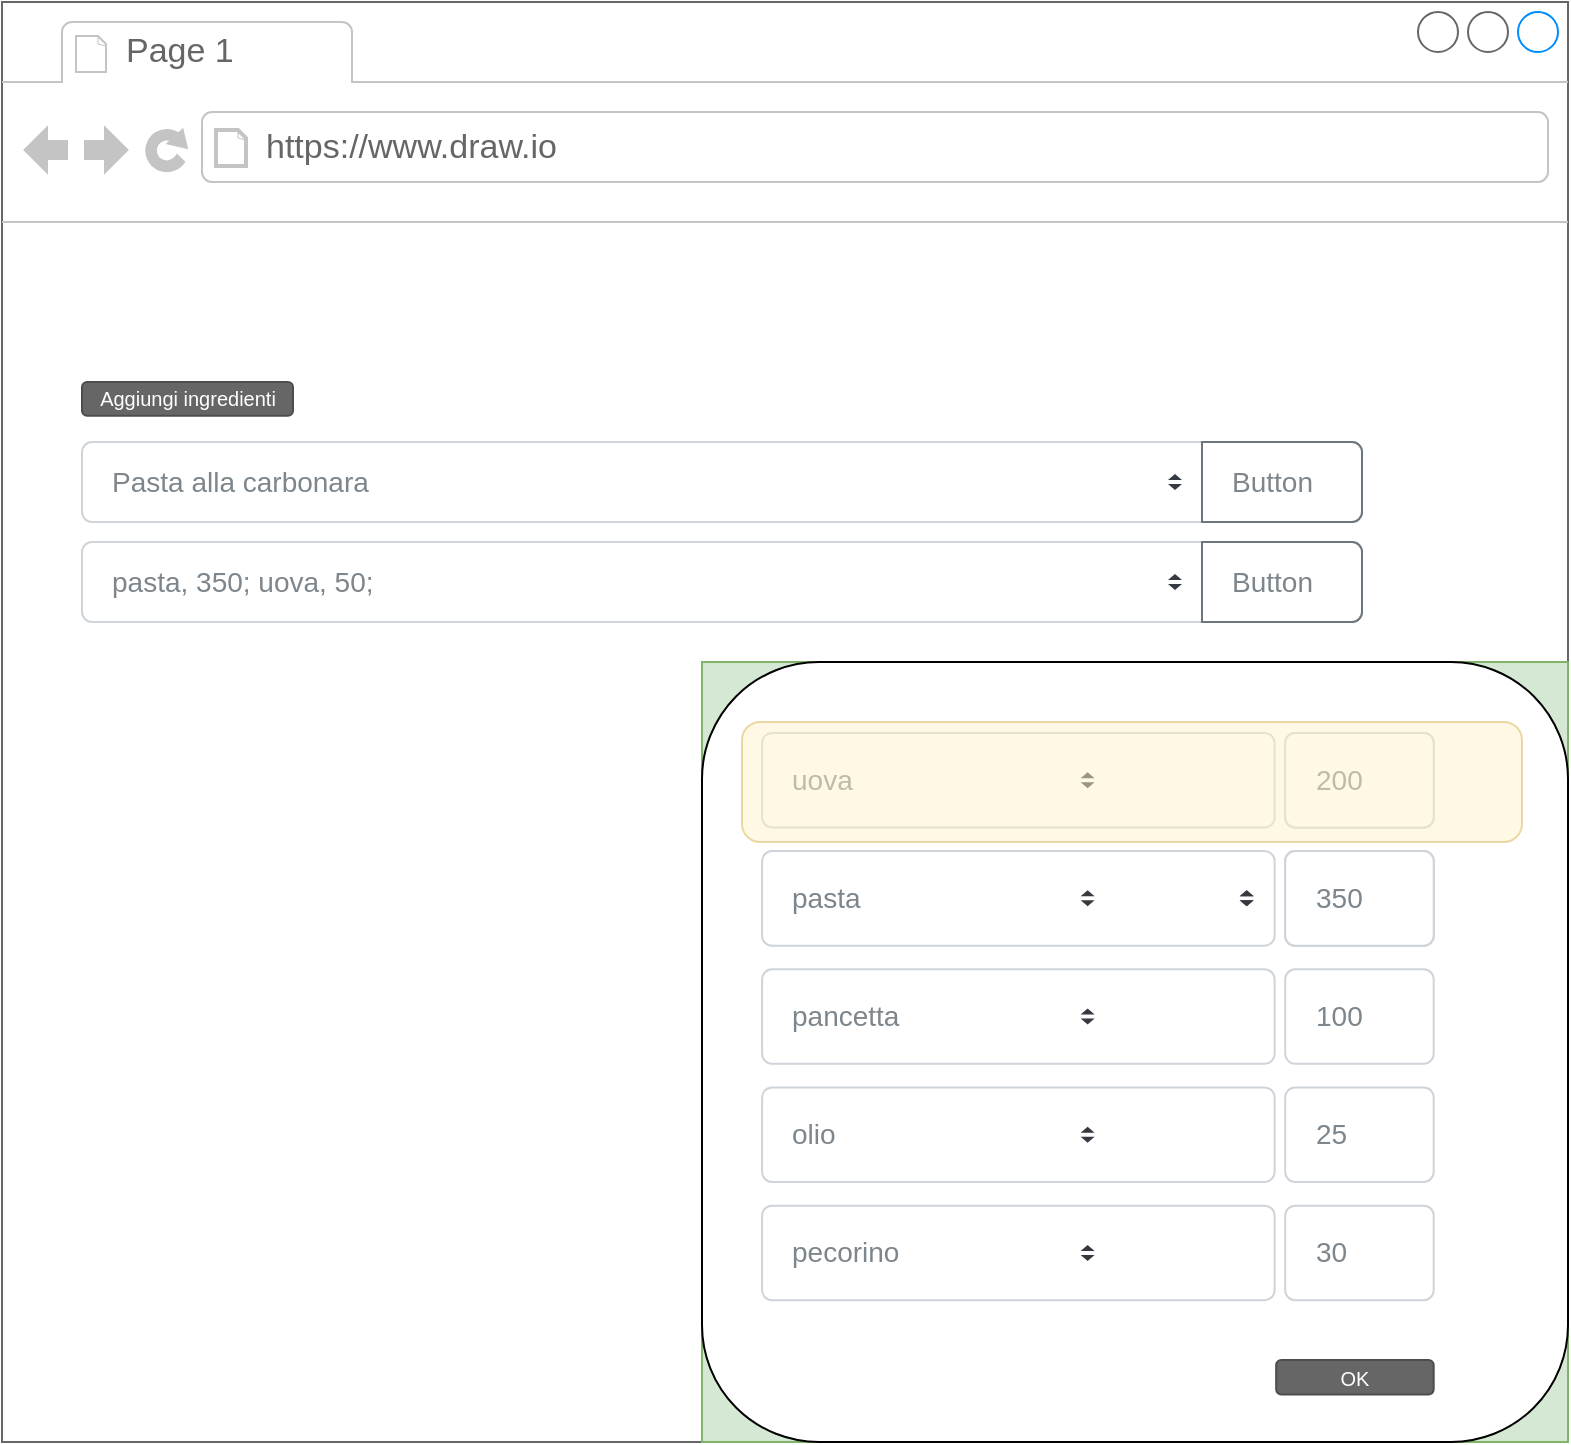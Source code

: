 <mxfile version="17.1.3" type="device"><diagram id="LPqXZConSr9A7qj5EqKv" name="Page-1"><mxGraphModel dx="1417" dy="752" grid="1" gridSize="10" guides="1" tooltips="1" connect="1" arrows="1" fold="1" page="1" pageScale="1" pageWidth="827" pageHeight="1169" math="0" shadow="0"><root><mxCell id="0"/><mxCell id="1" parent="0"/><mxCell id="75fO7aYUa97i8n4cmb4c-1" value="" style="strokeWidth=1;shadow=0;dashed=0;align=center;html=1;shape=mxgraph.mockup.containers.browserWindow;rSize=0;strokeColor=#666666;strokeColor2=#008cff;strokeColor3=#c4c4c4;mainText=,;recursiveResize=0;" vertex="1" parent="1"><mxGeometry x="50" y="40" width="783" height="720" as="geometry"/></mxCell><mxCell id="75fO7aYUa97i8n4cmb4c-2" value="Page 1" style="strokeWidth=1;shadow=0;dashed=0;align=center;html=1;shape=mxgraph.mockup.containers.anchor;fontSize=17;fontColor=#666666;align=left;" vertex="1" parent="75fO7aYUa97i8n4cmb4c-1"><mxGeometry x="60" y="12" width="110" height="26" as="geometry"/></mxCell><mxCell id="75fO7aYUa97i8n4cmb4c-3" value="https://www.draw.io" style="strokeWidth=1;shadow=0;dashed=0;align=center;html=1;shape=mxgraph.mockup.containers.anchor;rSize=0;fontSize=17;fontColor=#666666;align=left;" vertex="1" parent="75fO7aYUa97i8n4cmb4c-1"><mxGeometry x="130" y="60" width="250" height="26" as="geometry"/></mxCell><mxCell id="75fO7aYUa97i8n4cmb4c-4" value="Pasta alla carbonara" style="html=1;shadow=0;dashed=0;shape=mxgraph.bootstrap.rrect;rSize=5;strokeColor=#CED4DA;html=1;whiteSpace=wrap;fillColor=#FFFFFF;fontColor=#7D868C;align=left;spacing=15;fontSize=14;" vertex="1" parent="75fO7aYUa97i8n4cmb4c-1"><mxGeometry x="40" y="220" width="640" height="40" as="geometry"/></mxCell><mxCell id="75fO7aYUa97i8n4cmb4c-5" value="" style="shape=triangle;direction=south;fillColor=#343A40;strokeColor=none;perimeter=none;" vertex="1" parent="75fO7aYUa97i8n4cmb4c-4"><mxGeometry x="1" y="0.5" width="7" height="3" relative="1" as="geometry"><mxPoint x="-97" y="1" as="offset"/></mxGeometry></mxCell><mxCell id="75fO7aYUa97i8n4cmb4c-6" value="" style="shape=triangle;direction=north;fillColor=#343A40;strokeColor=none;perimeter=none;" vertex="1" parent="75fO7aYUa97i8n4cmb4c-4"><mxGeometry x="1" y="0.5" width="7" height="3" relative="1" as="geometry"><mxPoint x="-97" y="-4" as="offset"/></mxGeometry></mxCell><mxCell id="75fO7aYUa97i8n4cmb4c-7" value="Button" style="html=1;shadow=0;dashed=0;shape=mxgraph.bootstrap.rightButton;strokeColor=#6C757D;gradientColor=inherit;fontColor=inherit;fillColor=#ffffff;rSize=5;perimeter=none;whiteSpace=wrap;resizeHeight=1;fontSize=14;align=left;spacing=15;" vertex="1" parent="75fO7aYUa97i8n4cmb4c-4"><mxGeometry x="1" width="80" height="40" relative="1" as="geometry"><mxPoint x="-80" as="offset"/></mxGeometry></mxCell><mxCell id="75fO7aYUa97i8n4cmb4c-39" value="pasta, 350; uova, 50;" style="html=1;shadow=0;dashed=0;shape=mxgraph.bootstrap.rrect;rSize=5;strokeColor=#CED4DA;html=1;whiteSpace=wrap;fillColor=#FFFFFF;fontColor=#7D868C;align=left;spacing=15;fontSize=14;" vertex="1" parent="75fO7aYUa97i8n4cmb4c-1"><mxGeometry x="40" y="270" width="640" height="40" as="geometry"/></mxCell><mxCell id="75fO7aYUa97i8n4cmb4c-40" value="" style="shape=triangle;direction=south;fillColor=#343A40;strokeColor=none;perimeter=none;" vertex="1" parent="75fO7aYUa97i8n4cmb4c-39"><mxGeometry x="1" y="0.5" width="7" height="3" relative="1" as="geometry"><mxPoint x="-97" y="1" as="offset"/></mxGeometry></mxCell><mxCell id="75fO7aYUa97i8n4cmb4c-41" value="" style="shape=triangle;direction=north;fillColor=#343A40;strokeColor=none;perimeter=none;" vertex="1" parent="75fO7aYUa97i8n4cmb4c-39"><mxGeometry x="1" y="0.5" width="7" height="3" relative="1" as="geometry"><mxPoint x="-97" y="-4" as="offset"/></mxGeometry></mxCell><mxCell id="75fO7aYUa97i8n4cmb4c-42" value="Button" style="html=1;shadow=0;dashed=0;shape=mxgraph.bootstrap.rightButton;strokeColor=#6C757D;gradientColor=inherit;fontColor=inherit;fillColor=#ffffff;rSize=5;perimeter=none;whiteSpace=wrap;resizeHeight=1;fontSize=14;align=left;spacing=15;" vertex="1" parent="75fO7aYUa97i8n4cmb4c-39"><mxGeometry x="1" width="80" height="40" relative="1" as="geometry"><mxPoint x="-80" as="offset"/></mxGeometry></mxCell><mxCell id="75fO7aYUa97i8n4cmb4c-43" value="Aggiungi ingredienti" style="rounded=1;html=1;shadow=0;dashed=0;whiteSpace=wrap;fontSize=10;fillColor=#666666;align=center;strokeColor=#4D4D4D;fontColor=#ffffff;" vertex="1" parent="75fO7aYUa97i8n4cmb4c-1"><mxGeometry x="40" y="190" width="105.5" height="16.88" as="geometry"/></mxCell><mxCell id="75fO7aYUa97i8n4cmb4c-73" value="" style="group;fillColor=#d5e8d4;strokeColor=#82b366;" vertex="1" connectable="0" parent="75fO7aYUa97i8n4cmb4c-1"><mxGeometry x="350" y="330" width="433" height="390" as="geometry"/></mxCell><mxCell id="75fO7aYUa97i8n4cmb4c-44" value="" style="rounded=1;whiteSpace=wrap;html=1;" vertex="1" parent="75fO7aYUa97i8n4cmb4c-73"><mxGeometry width="433" height="390.0" as="geometry"/></mxCell><mxCell id="75fO7aYUa97i8n4cmb4c-45" value="uova" style="html=1;shadow=0;dashed=0;shape=mxgraph.bootstrap.rrect;rSize=5;strokeColor=#CED4DA;html=1;whiteSpace=wrap;fillColor=#FFFFFF;fontColor=#7D868C;align=left;spacing=15;fontSize=14;" vertex="1" parent="75fO7aYUa97i8n4cmb4c-73"><mxGeometry x="30.045" y="35.455" width="256.265" height="47.273" as="geometry"/></mxCell><mxCell id="75fO7aYUa97i8n4cmb4c-46" value="" style="shape=triangle;direction=south;fillColor=#343A40;strokeColor=none;perimeter=none;" vertex="1" parent="75fO7aYUa97i8n4cmb4c-45"><mxGeometry x="1" y="0.5" width="7" height="3" relative="1" as="geometry"><mxPoint x="-97" y="1" as="offset"/></mxGeometry></mxCell><mxCell id="75fO7aYUa97i8n4cmb4c-47" value="" style="shape=triangle;direction=north;fillColor=#343A40;strokeColor=none;perimeter=none;" vertex="1" parent="75fO7aYUa97i8n4cmb4c-45"><mxGeometry x="1" y="0.5" width="7" height="3" relative="1" as="geometry"><mxPoint x="-97" y="-4" as="offset"/></mxGeometry></mxCell><mxCell id="75fO7aYUa97i8n4cmb4c-48" value="200" style="html=1;shadow=0;dashed=0;shape=mxgraph.bootstrap.rrect;rSize=5;strokeColor=#CED4DA;html=1;whiteSpace=wrap;fillColor=#FFFFFF;fontColor=#7D868C;align=left;spacing=15;fontSize=14;" vertex="1" parent="75fO7aYUa97i8n4cmb4c-73"><mxGeometry x="291.612" y="35.455" width="74.229" height="47.273" as="geometry"/></mxCell><mxCell id="75fO7aYUa97i8n4cmb4c-49" value="350" style="html=1;shadow=0;dashed=0;shape=mxgraph.bootstrap.rrect;rSize=5;strokeColor=#CED4DA;html=1;whiteSpace=wrap;fillColor=#FFFFFF;fontColor=#7D868C;align=left;spacing=15;fontSize=14;" vertex="1" parent="75fO7aYUa97i8n4cmb4c-73"><mxGeometry x="291.612" y="94.545" width="74.229" height="47.273" as="geometry"/></mxCell><mxCell id="75fO7aYUa97i8n4cmb4c-50" value="" style="shape=triangle;direction=south;fillColor=#343A40;strokeColor=none;perimeter=none;" vertex="1" parent="75fO7aYUa97i8n4cmb4c-49"><mxGeometry x="1" y="0.5" width="7" height="3" relative="1" as="geometry"><mxPoint x="-97" y="1" as="offset"/></mxGeometry></mxCell><mxCell id="75fO7aYUa97i8n4cmb4c-51" value="" style="shape=triangle;direction=north;fillColor=#343A40;strokeColor=none;perimeter=none;" vertex="1" parent="75fO7aYUa97i8n4cmb4c-49"><mxGeometry x="1" y="0.5" width="7" height="3" relative="1" as="geometry"><mxPoint x="-97" y="-4" as="offset"/></mxGeometry></mxCell><mxCell id="75fO7aYUa97i8n4cmb4c-52" value="pasta" style="html=1;shadow=0;dashed=0;shape=mxgraph.bootstrap.rrect;rSize=5;strokeColor=#CED4DA;html=1;whiteSpace=wrap;fillColor=#FFFFFF;fontColor=#7D868C;align=left;spacing=15;fontSize=14;" vertex="1" parent="75fO7aYUa97i8n4cmb4c-73"><mxGeometry x="30.045" y="94.545" width="256.265" height="47.273" as="geometry"/></mxCell><mxCell id="75fO7aYUa97i8n4cmb4c-53" value="" style="shape=triangle;direction=south;fillColor=#343A40;strokeColor=none;perimeter=none;" vertex="1" parent="75fO7aYUa97i8n4cmb4c-52"><mxGeometry x="1" y="0.5" width="7" height="3" relative="1" as="geometry"><mxPoint x="-97" y="1" as="offset"/></mxGeometry></mxCell><mxCell id="75fO7aYUa97i8n4cmb4c-54" value="" style="shape=triangle;direction=north;fillColor=#343A40;strokeColor=none;perimeter=none;" vertex="1" parent="75fO7aYUa97i8n4cmb4c-52"><mxGeometry x="1" y="0.5" width="7" height="3" relative="1" as="geometry"><mxPoint x="-97" y="-4" as="offset"/></mxGeometry></mxCell><mxCell id="75fO7aYUa97i8n4cmb4c-55" value="100" style="html=1;shadow=0;dashed=0;shape=mxgraph.bootstrap.rrect;rSize=5;strokeColor=#CED4DA;html=1;whiteSpace=wrap;fillColor=#FFFFFF;fontColor=#7D868C;align=left;spacing=15;fontSize=14;" vertex="1" parent="75fO7aYUa97i8n4cmb4c-73"><mxGeometry x="291.612" y="153.636" width="74.229" height="47.273" as="geometry"/></mxCell><mxCell id="75fO7aYUa97i8n4cmb4c-56" value="" style="shape=triangle;direction=south;fillColor=#343A40;strokeColor=none;perimeter=none;" vertex="1" parent="75fO7aYUa97i8n4cmb4c-55"><mxGeometry x="1" y="0.5" width="7" height="3" relative="1" as="geometry"><mxPoint x="-97" y="1" as="offset"/></mxGeometry></mxCell><mxCell id="75fO7aYUa97i8n4cmb4c-57" value="" style="shape=triangle;direction=north;fillColor=#343A40;strokeColor=none;perimeter=none;" vertex="1" parent="75fO7aYUa97i8n4cmb4c-55"><mxGeometry x="1" y="0.5" width="7" height="3" relative="1" as="geometry"><mxPoint x="-97" y="-4" as="offset"/></mxGeometry></mxCell><mxCell id="75fO7aYUa97i8n4cmb4c-117" value="200" style="html=1;shadow=0;dashed=0;shape=mxgraph.bootstrap.rrect;rSize=5;strokeColor=#CED4DA;html=1;whiteSpace=wrap;fillColor=#FFFFFF;fontColor=#7D868C;align=left;spacing=15;fontSize=14;" vertex="1" parent="75fO7aYUa97i8n4cmb4c-55"><mxGeometry y="-118.182" width="74.229" height="47.273" as="geometry"/></mxCell><mxCell id="75fO7aYUa97i8n4cmb4c-118" value="350" style="html=1;shadow=0;dashed=0;shape=mxgraph.bootstrap.rrect;rSize=5;strokeColor=#CED4DA;html=1;whiteSpace=wrap;fillColor=#FFFFFF;fontColor=#7D868C;align=left;spacing=15;fontSize=14;" vertex="1" parent="75fO7aYUa97i8n4cmb4c-55"><mxGeometry y="-59.091" width="74.229" height="47.273" as="geometry"/></mxCell><mxCell id="75fO7aYUa97i8n4cmb4c-119" value="" style="shape=triangle;direction=south;fillColor=#343A40;strokeColor=none;perimeter=none;" vertex="1" parent="75fO7aYUa97i8n4cmb4c-118"><mxGeometry x="1" y="0.5" width="7" height="3" relative="1" as="geometry"><mxPoint x="-97" y="1" as="offset"/></mxGeometry></mxCell><mxCell id="75fO7aYUa97i8n4cmb4c-120" value="" style="shape=triangle;direction=north;fillColor=#343A40;strokeColor=none;perimeter=none;" vertex="1" parent="75fO7aYUa97i8n4cmb4c-118"><mxGeometry x="1" y="0.5" width="7" height="3" relative="1" as="geometry"><mxPoint x="-97" y="-4" as="offset"/></mxGeometry></mxCell><mxCell id="75fO7aYUa97i8n4cmb4c-121" value="200" style="html=1;shadow=0;dashed=0;shape=mxgraph.bootstrap.rrect;rSize=5;strokeColor=#CED4DA;html=1;whiteSpace=wrap;fillColor=#FFFFFF;fontColor=#7D868C;align=left;spacing=15;fontSize=14;" vertex="1" parent="75fO7aYUa97i8n4cmb4c-55"><mxGeometry y="-118.182" width="74.229" height="47.273" as="geometry"/></mxCell><mxCell id="75fO7aYUa97i8n4cmb4c-122" value="350" style="html=1;shadow=0;dashed=0;shape=mxgraph.bootstrap.rrect;rSize=5;strokeColor=#CED4DA;html=1;whiteSpace=wrap;fillColor=#FFFFFF;fontColor=#7D868C;align=left;spacing=15;fontSize=14;" vertex="1" parent="75fO7aYUa97i8n4cmb4c-55"><mxGeometry y="-59.091" width="74.229" height="47.273" as="geometry"/></mxCell><mxCell id="75fO7aYUa97i8n4cmb4c-123" value="" style="shape=triangle;direction=south;fillColor=#343A40;strokeColor=none;perimeter=none;" vertex="1" parent="75fO7aYUa97i8n4cmb4c-122"><mxGeometry x="1" y="0.5" width="7" height="3" relative="1" as="geometry"><mxPoint x="-97" y="1" as="offset"/></mxGeometry></mxCell><mxCell id="75fO7aYUa97i8n4cmb4c-124" value="" style="shape=triangle;direction=north;fillColor=#343A40;strokeColor=none;perimeter=none;" vertex="1" parent="75fO7aYUa97i8n4cmb4c-122"><mxGeometry x="1" y="0.5" width="7" height="3" relative="1" as="geometry"><mxPoint x="-97" y="-4" as="offset"/></mxGeometry></mxCell><mxCell id="75fO7aYUa97i8n4cmb4c-58" value="pancetta" style="html=1;shadow=0;dashed=0;shape=mxgraph.bootstrap.rrect;rSize=5;strokeColor=#CED4DA;html=1;whiteSpace=wrap;fillColor=#FFFFFF;fontColor=#7D868C;align=left;spacing=15;fontSize=14;" vertex="1" parent="75fO7aYUa97i8n4cmb4c-73"><mxGeometry x="30.045" y="153.636" width="256.265" height="47.273" as="geometry"/></mxCell><mxCell id="75fO7aYUa97i8n4cmb4c-59" value="" style="shape=triangle;direction=south;fillColor=#343A40;strokeColor=none;perimeter=none;" vertex="1" parent="75fO7aYUa97i8n4cmb4c-58"><mxGeometry x="1" y="0.5" width="7" height="3" relative="1" as="geometry"><mxPoint x="-97" y="1" as="offset"/></mxGeometry></mxCell><mxCell id="75fO7aYUa97i8n4cmb4c-60" value="" style="shape=triangle;direction=north;fillColor=#343A40;strokeColor=none;perimeter=none;" vertex="1" parent="75fO7aYUa97i8n4cmb4c-58"><mxGeometry x="1" y="0.5" width="7" height="3" relative="1" as="geometry"><mxPoint x="-97" y="-4" as="offset"/></mxGeometry></mxCell><mxCell id="75fO7aYUa97i8n4cmb4c-61" value="25" style="html=1;shadow=0;dashed=0;shape=mxgraph.bootstrap.rrect;rSize=5;strokeColor=#CED4DA;html=1;whiteSpace=wrap;fillColor=#FFFFFF;fontColor=#7D868C;align=left;spacing=15;fontSize=14;" vertex="1" parent="75fO7aYUa97i8n4cmb4c-73"><mxGeometry x="291.612" y="212.727" width="74.229" height="47.273" as="geometry"/></mxCell><mxCell id="75fO7aYUa97i8n4cmb4c-62" value="" style="shape=triangle;direction=south;fillColor=#343A40;strokeColor=none;perimeter=none;" vertex="1" parent="75fO7aYUa97i8n4cmb4c-61"><mxGeometry x="1" y="0.5" width="7" height="3" relative="1" as="geometry"><mxPoint x="-97" y="1" as="offset"/></mxGeometry></mxCell><mxCell id="75fO7aYUa97i8n4cmb4c-63" value="" style="shape=triangle;direction=north;fillColor=#343A40;strokeColor=none;perimeter=none;" vertex="1" parent="75fO7aYUa97i8n4cmb4c-61"><mxGeometry x="1" y="0.5" width="7" height="3" relative="1" as="geometry"><mxPoint x="-97" y="-4" as="offset"/></mxGeometry></mxCell><mxCell id="75fO7aYUa97i8n4cmb4c-64" value="olio" style="html=1;shadow=0;dashed=0;shape=mxgraph.bootstrap.rrect;rSize=5;strokeColor=#CED4DA;html=1;whiteSpace=wrap;fillColor=#FFFFFF;fontColor=#7D868C;align=left;spacing=15;fontSize=14;" vertex="1" parent="75fO7aYUa97i8n4cmb4c-73"><mxGeometry x="30.045" y="212.727" width="256.265" height="47.273" as="geometry"/></mxCell><mxCell id="75fO7aYUa97i8n4cmb4c-65" value="" style="shape=triangle;direction=south;fillColor=#343A40;strokeColor=none;perimeter=none;" vertex="1" parent="75fO7aYUa97i8n4cmb4c-64"><mxGeometry x="1" y="0.5" width="7" height="3" relative="1" as="geometry"><mxPoint x="-97" y="1" as="offset"/></mxGeometry></mxCell><mxCell id="75fO7aYUa97i8n4cmb4c-66" value="" style="shape=triangle;direction=north;fillColor=#343A40;strokeColor=none;perimeter=none;" vertex="1" parent="75fO7aYUa97i8n4cmb4c-64"><mxGeometry x="1" y="0.5" width="7" height="3" relative="1" as="geometry"><mxPoint x="-97" y="-4" as="offset"/></mxGeometry></mxCell><mxCell id="75fO7aYUa97i8n4cmb4c-67" value="30" style="html=1;shadow=0;dashed=0;shape=mxgraph.bootstrap.rrect;rSize=5;strokeColor=#CED4DA;html=1;whiteSpace=wrap;fillColor=#FFFFFF;fontColor=#7D868C;align=left;spacing=15;fontSize=14;" vertex="1" parent="75fO7aYUa97i8n4cmb4c-73"><mxGeometry x="291.612" y="271.818" width="74.229" height="47.273" as="geometry"/></mxCell><mxCell id="75fO7aYUa97i8n4cmb4c-68" value="" style="shape=triangle;direction=south;fillColor=#343A40;strokeColor=none;perimeter=none;" vertex="1" parent="75fO7aYUa97i8n4cmb4c-67"><mxGeometry x="1" y="0.5" width="7" height="3" relative="1" as="geometry"><mxPoint x="-97" y="1" as="offset"/></mxGeometry></mxCell><mxCell id="75fO7aYUa97i8n4cmb4c-69" value="" style="shape=triangle;direction=north;fillColor=#343A40;strokeColor=none;perimeter=none;" vertex="1" parent="75fO7aYUa97i8n4cmb4c-67"><mxGeometry x="1" y="0.5" width="7" height="3" relative="1" as="geometry"><mxPoint x="-97" y="-4" as="offset"/></mxGeometry></mxCell><mxCell id="75fO7aYUa97i8n4cmb4c-70" value="pecorino" style="html=1;shadow=0;dashed=0;shape=mxgraph.bootstrap.rrect;rSize=5;strokeColor=#CED4DA;html=1;whiteSpace=wrap;fillColor=#FFFFFF;fontColor=#7D868C;align=left;spacing=15;fontSize=14;" vertex="1" parent="75fO7aYUa97i8n4cmb4c-73"><mxGeometry x="30.045" y="271.818" width="256.265" height="47.273" as="geometry"/></mxCell><mxCell id="75fO7aYUa97i8n4cmb4c-71" value="" style="shape=triangle;direction=south;fillColor=#343A40;strokeColor=none;perimeter=none;" vertex="1" parent="75fO7aYUa97i8n4cmb4c-70"><mxGeometry x="1" y="0.5" width="7" height="3" relative="1" as="geometry"><mxPoint x="-97" y="1" as="offset"/></mxGeometry></mxCell><mxCell id="75fO7aYUa97i8n4cmb4c-72" value="" style="shape=triangle;direction=north;fillColor=#343A40;strokeColor=none;perimeter=none;" vertex="1" parent="75fO7aYUa97i8n4cmb4c-70"><mxGeometry x="1" y="0.5" width="7" height="3" relative="1" as="geometry"><mxPoint x="-97" y="-4" as="offset"/></mxGeometry></mxCell><mxCell id="75fO7aYUa97i8n4cmb4c-116" value="OK" style="rounded=1;html=1;shadow=0;dashed=0;whiteSpace=wrap;fontSize=10;fillColor=#666666;align=center;strokeColor=#4D4D4D;fontColor=#ffffff;" vertex="1" parent="75fO7aYUa97i8n4cmb4c-73"><mxGeometry x="287.079" y="348.947" width="78.761" height="17.324" as="geometry"/></mxCell><mxCell id="75fO7aYUa97i8n4cmb4c-125" value="" style="rounded=1;whiteSpace=wrap;html=1;fillColor=#fff2cc;strokeColor=#d6b656;opacity=50;" vertex="1" parent="1"><mxGeometry x="420" y="400" width="390" height="60" as="geometry"/></mxCell></root></mxGraphModel></diagram></mxfile>